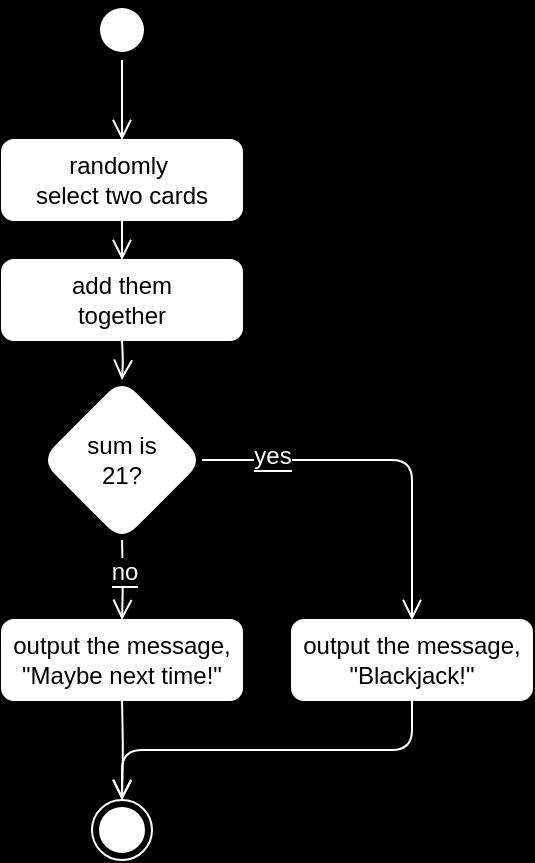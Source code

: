 <mxfile version="12.6.5" type="github" pages="3">
  <diagram id="_1fVs4M20D1coKY2X1Pj" name="two branches">
    <mxGraphModel dx="730" dy="468" grid="1" gridSize="10" guides="1" tooltips="1" connect="1" arrows="1" fold="1" page="1" pageScale="1" pageWidth="850" pageHeight="1100" background="#000000" math="0" shadow="0">
      <root>
        <mxCell id="0"/>
        <mxCell id="1" parent="0"/>
        <mxCell id="pVTbEaH8kbIopEJEwb4P-1" value="" style="ellipse;html=1;shape=startState;fillColor=#FFFFFF;strokeColor=none;" vertex="1" parent="1">
          <mxGeometry x="360" y="90" width="30" height="30" as="geometry"/>
        </mxCell>
        <mxCell id="pVTbEaH8kbIopEJEwb4P-2" value="" style="edgeStyle=orthogonalEdgeStyle;html=1;verticalAlign=bottom;endArrow=open;endSize=8;strokeColor=#FFFFFF;" edge="1" source="pVTbEaH8kbIopEJEwb4P-1" parent="1" target="pVTbEaH8kbIopEJEwb4P-8">
          <mxGeometry relative="1" as="geometry">
            <mxPoint x="375" y="180" as="targetPoint"/>
          </mxGeometry>
        </mxCell>
        <mxCell id="pVTbEaH8kbIopEJEwb4P-8" value="&lt;span style=&quot;white-space: normal&quot;&gt;randomly&amp;nbsp;&lt;/span&gt;&lt;br style=&quot;white-space: normal&quot;&gt;&lt;span style=&quot;white-space: normal&quot;&gt;select two cards&lt;/span&gt;" style="rounded=1;whiteSpace=wrap;html=1;strokeColor=#FFFFFF;fillColor=#FFFFFF;" vertex="1" parent="1">
          <mxGeometry x="315" y="160" width="120" height="40" as="geometry"/>
        </mxCell>
        <mxCell id="pVTbEaH8kbIopEJEwb4P-9" value="" style="edgeStyle=orthogonalEdgeStyle;html=1;verticalAlign=bottom;endArrow=open;endSize=8;strokeColor=#FFFFFF;" edge="1" parent="1" source="pVTbEaH8kbIopEJEwb4P-8" target="pVTbEaH8kbIopEJEwb4P-10">
          <mxGeometry relative="1" as="geometry">
            <mxPoint x="375" y="250" as="targetPoint"/>
            <mxPoint x="375" y="190" as="sourcePoint"/>
          </mxGeometry>
        </mxCell>
        <mxCell id="pVTbEaH8kbIopEJEwb4P-10" value="add them &lt;br&gt;together" style="rounded=1;whiteSpace=wrap;html=1;strokeColor=#FFFFFF;fillColor=#FFFFFF;" vertex="1" parent="1">
          <mxGeometry x="315" y="220" width="120" height="40" as="geometry"/>
        </mxCell>
        <mxCell id="pVTbEaH8kbIopEJEwb4P-11" value="sum is &lt;br&gt;21?" style="rhombus;whiteSpace=wrap;html=1;rounded=1;strokeColor=#FFFFFF;fillColor=#FFFFFF;" vertex="1" parent="1">
          <mxGeometry x="335" y="280" width="80" height="80" as="geometry"/>
        </mxCell>
        <mxCell id="pVTbEaH8kbIopEJEwb4P-12" value="" style="edgeStyle=orthogonalEdgeStyle;html=1;verticalAlign=bottom;endArrow=open;endSize=8;strokeColor=#FFFFFF;" edge="1" parent="1" target="pVTbEaH8kbIopEJEwb4P-11">
          <mxGeometry relative="1" as="geometry">
            <mxPoint x="385" y="230" as="targetPoint"/>
            <mxPoint x="375" y="260" as="sourcePoint"/>
          </mxGeometry>
        </mxCell>
        <mxCell id="pVTbEaH8kbIopEJEwb4P-13" value="output the message,&lt;br&gt;&quot;Blackjack!&quot;" style="rounded=1;whiteSpace=wrap;html=1;strokeColor=#FFFFFF;fillColor=#FFFFFF;" vertex="1" parent="1">
          <mxGeometry x="460" y="400" width="120" height="40" as="geometry"/>
        </mxCell>
        <mxCell id="pVTbEaH8kbIopEJEwb4P-14" value="output the message,&lt;br&gt;&quot;Maybe next time!&quot;" style="rounded=1;whiteSpace=wrap;html=1;strokeColor=#FFFFFF;fillColor=#FFFFFF;" vertex="1" parent="1">
          <mxGeometry x="315" y="400" width="120" height="40" as="geometry"/>
        </mxCell>
        <mxCell id="pVTbEaH8kbIopEJEwb4P-15" value="" style="edgeStyle=orthogonalEdgeStyle;html=1;verticalAlign=bottom;endArrow=open;endSize=8;strokeColor=#FFFFFF;" edge="1" parent="1" target="pVTbEaH8kbIopEJEwb4P-14">
          <mxGeometry relative="1" as="geometry">
            <mxPoint x="385" y="290" as="targetPoint"/>
            <mxPoint x="375" y="360" as="sourcePoint"/>
          </mxGeometry>
        </mxCell>
        <mxCell id="pVTbEaH8kbIopEJEwb4P-18" value="&lt;span style=&quot;color: rgb(255 , 255 , 255) ; background-color: rgb(0 , 0 , 0)&quot;&gt;no&lt;/span&gt;" style="text;html=1;align=center;verticalAlign=middle;resizable=0;points=[];labelBackgroundColor=#ffffff;" vertex="1" connectable="0" parent="pVTbEaH8kbIopEJEwb4P-15">
          <mxGeometry x="-0.2" y="-3" relative="1" as="geometry">
            <mxPoint x="3" as="offset"/>
          </mxGeometry>
        </mxCell>
        <mxCell id="pVTbEaH8kbIopEJEwb4P-16" value="" style="edgeStyle=orthogonalEdgeStyle;html=1;verticalAlign=bottom;endArrow=open;endSize=8;strokeColor=#FFFFFF;exitX=1;exitY=0.5;exitDx=0;exitDy=0;" edge="1" parent="1" source="pVTbEaH8kbIopEJEwb4P-11" target="pVTbEaH8kbIopEJEwb4P-13">
          <mxGeometry relative="1" as="geometry">
            <mxPoint x="385" y="410" as="targetPoint"/>
            <mxPoint x="385" y="370" as="sourcePoint"/>
          </mxGeometry>
        </mxCell>
        <mxCell id="pVTbEaH8kbIopEJEwb4P-17" value="&lt;font color=&quot;#ffffff&quot; style=&quot;background-color: rgb(0 , 0 , 0)&quot;&gt;yes&lt;/font&gt;" style="text;html=1;align=center;verticalAlign=middle;resizable=0;points=[];labelBackgroundColor=#ffffff;" vertex="1" connectable="0" parent="pVTbEaH8kbIopEJEwb4P-16">
          <mxGeometry x="-0.629" y="2" relative="1" as="geometry">
            <mxPoint as="offset"/>
          </mxGeometry>
        </mxCell>
        <mxCell id="pVTbEaH8kbIopEJEwb4P-19" value="" style="ellipse;html=1;shape=endState;fillColor=#FFFFFF;strokeColor=#FFFFFF;rounded=1;" vertex="1" parent="1">
          <mxGeometry x="360" y="490" width="30" height="30" as="geometry"/>
        </mxCell>
        <mxCell id="pVTbEaH8kbIopEJEwb4P-20" value="" style="edgeStyle=orthogonalEdgeStyle;html=1;verticalAlign=bottom;endArrow=open;endSize=8;strokeColor=#FFFFFF;" edge="1" parent="1" target="pVTbEaH8kbIopEJEwb4P-19">
          <mxGeometry relative="1" as="geometry">
            <mxPoint x="385" y="290" as="targetPoint"/>
            <mxPoint x="375" y="440" as="sourcePoint"/>
          </mxGeometry>
        </mxCell>
        <mxCell id="pVTbEaH8kbIopEJEwb4P-21" value="" style="edgeStyle=orthogonalEdgeStyle;html=1;verticalAlign=bottom;endArrow=open;endSize=8;strokeColor=#FFFFFF;exitX=0.5;exitY=1;exitDx=0;exitDy=0;entryX=0.5;entryY=0;entryDx=0;entryDy=0;" edge="1" parent="1" source="pVTbEaH8kbIopEJEwb4P-13" target="pVTbEaH8kbIopEJEwb4P-19">
          <mxGeometry relative="1" as="geometry">
            <mxPoint x="380" y="480" as="targetPoint"/>
            <mxPoint x="385" y="450" as="sourcePoint"/>
          </mxGeometry>
        </mxCell>
      </root>
    </mxGraphModel>
  </diagram>
  <diagram name="three branches" id="ktII-KEyv2T9Gr3D0SUw">
    <mxGraphModel dx="876" dy="561" grid="1" gridSize="10" guides="1" tooltips="1" connect="1" arrows="1" fold="1" page="1" pageScale="1" pageWidth="850" pageHeight="1100" background="#000000" math="0" shadow="0">
      <root>
        <mxCell id="Tv0k6ey0edBBT-jAxLhM-0"/>
        <mxCell id="Tv0k6ey0edBBT-jAxLhM-1" parent="Tv0k6ey0edBBT-jAxLhM-0"/>
        <mxCell id="Tv0k6ey0edBBT-jAxLhM-2" value="" style="ellipse;html=1;shape=startState;fillColor=#FFFFFF;strokeColor=none;" vertex="1" parent="Tv0k6ey0edBBT-jAxLhM-1">
          <mxGeometry x="360" y="90" width="30" height="30" as="geometry"/>
        </mxCell>
        <mxCell id="Tv0k6ey0edBBT-jAxLhM-3" value="" style="edgeStyle=orthogonalEdgeStyle;html=1;verticalAlign=bottom;endArrow=open;endSize=8;strokeColor=#FFFFFF;" edge="1" parent="Tv0k6ey0edBBT-jAxLhM-1" source="Tv0k6ey0edBBT-jAxLhM-2" target="Tv0k6ey0edBBT-jAxLhM-4">
          <mxGeometry relative="1" as="geometry">
            <mxPoint x="375" y="180" as="targetPoint"/>
          </mxGeometry>
        </mxCell>
        <mxCell id="Tv0k6ey0edBBT-jAxLhM-4" value="&lt;span style=&quot;white-space: normal&quot;&gt;randomly&amp;nbsp;&lt;/span&gt;&lt;br style=&quot;white-space: normal&quot;&gt;&lt;span style=&quot;white-space: normal&quot;&gt;select two cards&lt;/span&gt;" style="rounded=1;whiteSpace=wrap;html=1;strokeColor=#FFFFFF;fillColor=#FFFFFF;" vertex="1" parent="Tv0k6ey0edBBT-jAxLhM-1">
          <mxGeometry x="315" y="160" width="120" height="40" as="geometry"/>
        </mxCell>
        <mxCell id="Tv0k6ey0edBBT-jAxLhM-5" value="" style="edgeStyle=orthogonalEdgeStyle;html=1;verticalAlign=bottom;endArrow=open;endSize=8;strokeColor=#FFFFFF;" edge="1" parent="Tv0k6ey0edBBT-jAxLhM-1" source="Tv0k6ey0edBBT-jAxLhM-4" target="Tv0k6ey0edBBT-jAxLhM-6">
          <mxGeometry relative="1" as="geometry">
            <mxPoint x="375" y="250" as="targetPoint"/>
            <mxPoint x="375" y="190" as="sourcePoint"/>
          </mxGeometry>
        </mxCell>
        <mxCell id="Tv0k6ey0edBBT-jAxLhM-6" value="add them &lt;br&gt;together" style="rounded=1;whiteSpace=wrap;html=1;strokeColor=#FFFFFF;fillColor=#FFFFFF;" vertex="1" parent="Tv0k6ey0edBBT-jAxLhM-1">
          <mxGeometry x="315" y="220" width="120" height="40" as="geometry"/>
        </mxCell>
        <mxCell id="Tv0k6ey0edBBT-jAxLhM-7" value="both cards&lt;br&gt;are ones?" style="rhombus;whiteSpace=wrap;html=1;rounded=1;strokeColor=#FFFFFF;fillColor=#FFFFFF;" vertex="1" parent="Tv0k6ey0edBBT-jAxLhM-1">
          <mxGeometry x="334" y="380" width="80" height="80" as="geometry"/>
        </mxCell>
        <mxCell id="Tv0k6ey0edBBT-jAxLhM-8" value="" style="edgeStyle=orthogonalEdgeStyle;html=1;verticalAlign=bottom;endArrow=open;endSize=8;strokeColor=#FFFFFF;exitX=0.475;exitY=0.925;exitDx=0;exitDy=0;exitPerimeter=0;" edge="1" parent="Tv0k6ey0edBBT-jAxLhM-1" target="Tv0k6ey0edBBT-jAxLhM-7" source="Tv0k6ey0edBBT-jAxLhM-18">
          <mxGeometry relative="1" as="geometry">
            <mxPoint x="385" y="230" as="targetPoint"/>
            <mxPoint x="375" y="260" as="sourcePoint"/>
          </mxGeometry>
        </mxCell>
        <mxCell id="Tv0k6ey0edBBT-jAxLhM-9" value="output the message,&lt;br&gt;&quot;Snake eyes!&quot;" style="rounded=1;whiteSpace=wrap;html=1;strokeColor=#FFFFFF;fillColor=#FFFFFF;" vertex="1" parent="Tv0k6ey0edBBT-jAxLhM-1">
          <mxGeometry x="460" y="500" width="120" height="40" as="geometry"/>
        </mxCell>
        <mxCell id="Tv0k6ey0edBBT-jAxLhM-10" value="output the message,&lt;br&gt;&quot;Maybe next time!&quot;" style="rounded=1;whiteSpace=wrap;html=1;strokeColor=#FFFFFF;fillColor=#FFFFFF;" vertex="1" parent="Tv0k6ey0edBBT-jAxLhM-1">
          <mxGeometry x="315" y="500" width="120" height="40" as="geometry"/>
        </mxCell>
        <mxCell id="Tv0k6ey0edBBT-jAxLhM-11" value="" style="edgeStyle=orthogonalEdgeStyle;html=1;verticalAlign=bottom;endArrow=open;endSize=8;strokeColor=#FFFFFF;" edge="1" parent="Tv0k6ey0edBBT-jAxLhM-1" target="Tv0k6ey0edBBT-jAxLhM-10">
          <mxGeometry relative="1" as="geometry">
            <mxPoint x="385" y="390" as="targetPoint"/>
            <mxPoint x="375" y="460" as="sourcePoint"/>
          </mxGeometry>
        </mxCell>
        <mxCell id="Tv0k6ey0edBBT-jAxLhM-12" value="&lt;span style=&quot;color: rgb(255 , 255 , 255) ; background-color: rgb(0 , 0 , 0)&quot;&gt;no&lt;/span&gt;" style="text;html=1;align=center;verticalAlign=middle;resizable=0;points=[];labelBackgroundColor=#ffffff;" vertex="1" connectable="0" parent="Tv0k6ey0edBBT-jAxLhM-11">
          <mxGeometry x="-0.2" y="-3" relative="1" as="geometry">
            <mxPoint x="3" as="offset"/>
          </mxGeometry>
        </mxCell>
        <mxCell id="Tv0k6ey0edBBT-jAxLhM-13" value="" style="edgeStyle=orthogonalEdgeStyle;html=1;verticalAlign=bottom;endArrow=open;endSize=8;strokeColor=#FFFFFF;exitX=1;exitY=0.5;exitDx=0;exitDy=0;" edge="1" parent="Tv0k6ey0edBBT-jAxLhM-1" source="Tv0k6ey0edBBT-jAxLhM-7" target="Tv0k6ey0edBBT-jAxLhM-9">
          <mxGeometry relative="1" as="geometry">
            <mxPoint x="385" y="510" as="targetPoint"/>
            <mxPoint x="385" y="470" as="sourcePoint"/>
          </mxGeometry>
        </mxCell>
        <mxCell id="Tv0k6ey0edBBT-jAxLhM-14" value="&lt;font color=&quot;#ffffff&quot; style=&quot;background-color: rgb(0 , 0 , 0)&quot;&gt;yes&lt;/font&gt;" style="text;html=1;align=center;verticalAlign=middle;resizable=0;points=[];labelBackgroundColor=#ffffff;" vertex="1" connectable="0" parent="Tv0k6ey0edBBT-jAxLhM-13">
          <mxGeometry x="-0.629" y="2" relative="1" as="geometry">
            <mxPoint as="offset"/>
          </mxGeometry>
        </mxCell>
        <mxCell id="Tv0k6ey0edBBT-jAxLhM-15" value="" style="ellipse;html=1;shape=endState;fillColor=#FFFFFF;strokeColor=#FFFFFF;rounded=1;" vertex="1" parent="Tv0k6ey0edBBT-jAxLhM-1">
          <mxGeometry x="360" y="590" width="30" height="30" as="geometry"/>
        </mxCell>
        <mxCell id="Tv0k6ey0edBBT-jAxLhM-16" value="" style="edgeStyle=orthogonalEdgeStyle;html=1;verticalAlign=bottom;endArrow=open;endSize=8;strokeColor=#FFFFFF;" edge="1" parent="Tv0k6ey0edBBT-jAxLhM-1" target="Tv0k6ey0edBBT-jAxLhM-15">
          <mxGeometry relative="1" as="geometry">
            <mxPoint x="385" y="390" as="targetPoint"/>
            <mxPoint x="375" y="540" as="sourcePoint"/>
          </mxGeometry>
        </mxCell>
        <mxCell id="Tv0k6ey0edBBT-jAxLhM-17" value="" style="edgeStyle=orthogonalEdgeStyle;html=1;verticalAlign=bottom;endArrow=open;endSize=8;strokeColor=#FFFFFF;exitX=0.5;exitY=1;exitDx=0;exitDy=0;entryX=0.5;entryY=0;entryDx=0;entryDy=0;" edge="1" parent="Tv0k6ey0edBBT-jAxLhM-1" source="Tv0k6ey0edBBT-jAxLhM-9" target="Tv0k6ey0edBBT-jAxLhM-15">
          <mxGeometry relative="1" as="geometry">
            <mxPoint x="380" y="580" as="targetPoint"/>
            <mxPoint x="385" y="550" as="sourcePoint"/>
            <Array as="points">
              <mxPoint x="520" y="570"/>
              <mxPoint x="375" y="570"/>
            </Array>
          </mxGeometry>
        </mxCell>
        <mxCell id="Tv0k6ey0edBBT-jAxLhM-18" value="sum is&lt;br&gt;21?" style="rhombus;whiteSpace=wrap;html=1;rounded=1;strokeColor=#FFFFFF;fillColor=#FFFFFF;" vertex="1" parent="Tv0k6ey0edBBT-jAxLhM-1">
          <mxGeometry x="335" y="277" width="80" height="80" as="geometry"/>
        </mxCell>
        <mxCell id="Tv0k6ey0edBBT-jAxLhM-19" value="" style="edgeStyle=orthogonalEdgeStyle;html=1;verticalAlign=bottom;endArrow=open;endSize=8;strokeColor=#FFFFFF;" edge="1" parent="Tv0k6ey0edBBT-jAxLhM-1" target="Tv0k6ey0edBBT-jAxLhM-18">
          <mxGeometry relative="1" as="geometry">
            <mxPoint x="385" y="230" as="targetPoint"/>
            <mxPoint x="375" y="260" as="sourcePoint"/>
          </mxGeometry>
        </mxCell>
        <mxCell id="Tv0k6ey0edBBT-jAxLhM-20" value="output the message,&lt;br&gt;&quot;Blackjack!&quot;" style="rounded=1;whiteSpace=wrap;html=1;strokeColor=#FFFFFF;fillColor=#FFFFFF;" vertex="1" parent="Tv0k6ey0edBBT-jAxLhM-1">
          <mxGeometry x="600" y="500" width="120" height="40" as="geometry"/>
        </mxCell>
        <mxCell id="Tv0k6ey0edBBT-jAxLhM-21" value="" style="edgeStyle=orthogonalEdgeStyle;html=1;verticalAlign=bottom;endArrow=open;endSize=8;strokeColor=#FFFFFF;" edge="1" parent="Tv0k6ey0edBBT-jAxLhM-1" target="Tv0k6ey0edBBT-jAxLhM-20" source="Tv0k6ey0edBBT-jAxLhM-18">
          <mxGeometry relative="1" as="geometry">
            <mxPoint x="460" y="410" as="targetPoint"/>
            <mxPoint x="489" y="320" as="sourcePoint"/>
          </mxGeometry>
        </mxCell>
        <mxCell id="Tv0k6ey0edBBT-jAxLhM-22" value="&lt;font color=&quot;#ffffff&quot; style=&quot;background-color: rgb(0 , 0 , 0)&quot;&gt;yes&lt;/font&gt;" style="text;html=1;align=center;verticalAlign=middle;resizable=0;points=[];labelBackgroundColor=#ffffff;" vertex="1" connectable="0" parent="Tv0k6ey0edBBT-jAxLhM-21">
          <mxGeometry x="-0.629" y="2" relative="1" as="geometry">
            <mxPoint as="offset"/>
          </mxGeometry>
        </mxCell>
        <mxCell id="Tv0k6ey0edBBT-jAxLhM-23" value="" style="edgeStyle=orthogonalEdgeStyle;html=1;verticalAlign=bottom;endArrow=open;endSize=8;strokeColor=#FFFFFF;exitX=0.5;exitY=1;exitDx=0;exitDy=0;" edge="1" parent="Tv0k6ey0edBBT-jAxLhM-1" source="Tv0k6ey0edBBT-jAxLhM-20" target="Tv0k6ey0edBBT-jAxLhM-15">
          <mxGeometry relative="1" as="geometry">
            <mxPoint x="450" y="490" as="targetPoint"/>
            <mxPoint x="460" y="450" as="sourcePoint"/>
            <Array as="points">
              <mxPoint x="660" y="570"/>
              <mxPoint x="375" y="570"/>
            </Array>
          </mxGeometry>
        </mxCell>
        <mxCell id="Tv0k6ey0edBBT-jAxLhM-24" value="&lt;span style=&quot;color: rgb(255 , 255 , 255) ; background-color: rgb(0 , 0 , 0)&quot;&gt;no&lt;/span&gt;" style="text;html=1;align=center;verticalAlign=middle;resizable=0;points=[];labelBackgroundColor=#ffffff;" vertex="1" connectable="0" parent="Tv0k6ey0edBBT-jAxLhM-1">
          <mxGeometry x="370" y="364" as="geometry">
            <mxPoint x="17" y="-3" as="offset"/>
          </mxGeometry>
        </mxCell>
      </root>
    </mxGraphModel>
  </diagram>
  <diagram name="switch case" id="CEmwsn7llhpKLcxSw8F1">
    <mxGraphModel dx="876" dy="561" grid="1" gridSize="10" guides="1" tooltips="1" connect="1" arrows="1" fold="1" page="1" pageScale="1" pageWidth="850" pageHeight="1100" background="#000000" math="0" shadow="0">
      <root>
        <mxCell id="wZCCe9UmqCtgZZKfChvw-0"/>
        <mxCell id="wZCCe9UmqCtgZZKfChvw-1" parent="wZCCe9UmqCtgZZKfChvw-0"/>
        <mxCell id="wZCCe9UmqCtgZZKfChvw-2" value="" style="ellipse;html=1;shape=startState;fillColor=#FFFFFF;strokeColor=none;" vertex="1" parent="wZCCe9UmqCtgZZKfChvw-1">
          <mxGeometry x="360" y="90" width="30" height="30" as="geometry"/>
        </mxCell>
        <mxCell id="wZCCe9UmqCtgZZKfChvw-3" value="" style="edgeStyle=orthogonalEdgeStyle;html=1;verticalAlign=bottom;endArrow=open;endSize=8;strokeColor=#FFFFFF;" edge="1" parent="wZCCe9UmqCtgZZKfChvw-1" source="wZCCe9UmqCtgZZKfChvw-2" target="wZCCe9UmqCtgZZKfChvw-4">
          <mxGeometry relative="1" as="geometry">
            <mxPoint x="375" y="180" as="targetPoint"/>
          </mxGeometry>
        </mxCell>
        <mxCell id="wZCCe9UmqCtgZZKfChvw-4" value="ask user what the weather is today" style="rounded=1;whiteSpace=wrap;html=1;strokeColor=#FFFFFF;fillColor=#FFFFFF;" vertex="1" parent="wZCCe9UmqCtgZZKfChvw-1">
          <mxGeometry x="315" y="130" width="120" height="40" as="geometry"/>
        </mxCell>
        <mxCell id="wZCCe9UmqCtgZZKfChvw-7" value="is it &lt;br style=&quot;font-size: 10px;&quot;&gt;raining?" style="rhombus;whiteSpace=wrap;html=1;rounded=1;strokeColor=#FFFFFF;fillColor=#FFFFFF;fontSize=10;" vertex="1" parent="wZCCe9UmqCtgZZKfChvw-1">
          <mxGeometry x="342.5" y="183" width="65" height="65" as="geometry"/>
        </mxCell>
        <mxCell id="wZCCe9UmqCtgZZKfChvw-8" value="" style="edgeStyle=orthogonalEdgeStyle;html=1;verticalAlign=bottom;endArrow=open;endSize=8;strokeColor=#FFFFFF;" edge="1" parent="wZCCe9UmqCtgZZKfChvw-1" target="wZCCe9UmqCtgZZKfChvw-7" source="wZCCe9UmqCtgZZKfChvw-4">
          <mxGeometry relative="1" as="geometry">
            <mxPoint x="385" y="200" as="targetPoint"/>
            <mxPoint x="375" y="230" as="sourcePoint"/>
          </mxGeometry>
        </mxCell>
        <mxCell id="wZCCe9UmqCtgZZKfChvw-9" value="output the message,&lt;br&gt;&quot;Take an umbrella!&quot;" style="rounded=1;whiteSpace=wrap;html=1;strokeColor=#FFFFFF;fillColor=#FFFFFF;" vertex="1" parent="wZCCe9UmqCtgZZKfChvw-1">
          <mxGeometry x="460" y="420" width="120" height="40" as="geometry"/>
        </mxCell>
        <mxCell id="wZCCe9UmqCtgZZKfChvw-10" value="output the message,&lt;br&gt;&quot;Maybe next time!&quot;" style="rounded=1;whiteSpace=wrap;html=1;strokeColor=#FFFFFF;fillColor=#FFFFFF;" vertex="1" parent="wZCCe9UmqCtgZZKfChvw-1">
          <mxGeometry x="315" y="420" width="120" height="40" as="geometry"/>
        </mxCell>
        <mxCell id="wZCCe9UmqCtgZZKfChvw-11" value="" style="edgeStyle=orthogonalEdgeStyle;html=1;verticalAlign=bottom;endArrow=open;endSize=8;strokeColor=#FFFFFF;" edge="1" parent="wZCCe9UmqCtgZZKfChvw-1" target="wZCCe9UmqCtgZZKfChvw-10" source="wZCCe9UmqCtgZZKfChvw-26">
          <mxGeometry relative="1" as="geometry">
            <mxPoint x="385" y="260" as="targetPoint"/>
            <mxPoint x="375" y="330" as="sourcePoint"/>
          </mxGeometry>
        </mxCell>
        <mxCell id="wZCCe9UmqCtgZZKfChvw-12" value="&lt;span style=&quot;color: rgb(255 , 255 , 255) ; background-color: rgb(0 , 0 , 0)&quot;&gt;no&lt;/span&gt;" style="text;html=1;align=center;verticalAlign=middle;resizable=0;points=[];labelBackgroundColor=#ffffff;" vertex="1" connectable="0" parent="wZCCe9UmqCtgZZKfChvw-11">
          <mxGeometry x="-0.2" y="-3" relative="1" as="geometry">
            <mxPoint x="13" y="-82" as="offset"/>
          </mxGeometry>
        </mxCell>
        <mxCell id="wZCCe9UmqCtgZZKfChvw-13" value="" style="edgeStyle=orthogonalEdgeStyle;html=1;verticalAlign=bottom;endArrow=open;endSize=8;strokeColor=#FFFFFF;exitX=1;exitY=0.5;exitDx=0;exitDy=0;" edge="1" parent="wZCCe9UmqCtgZZKfChvw-1" source="wZCCe9UmqCtgZZKfChvw-7" target="wZCCe9UmqCtgZZKfChvw-9">
          <mxGeometry relative="1" as="geometry">
            <mxPoint x="385" y="380" as="targetPoint"/>
            <mxPoint x="385" y="340" as="sourcePoint"/>
          </mxGeometry>
        </mxCell>
        <mxCell id="wZCCe9UmqCtgZZKfChvw-14" value="&lt;font color=&quot;#ffffff&quot; style=&quot;background-color: rgb(0 , 0 , 0)&quot;&gt;yes&lt;/font&gt;" style="text;html=1;align=center;verticalAlign=middle;resizable=0;points=[];labelBackgroundColor=#ffffff;" vertex="1" connectable="0" parent="wZCCe9UmqCtgZZKfChvw-13">
          <mxGeometry x="-0.629" y="2" relative="1" as="geometry">
            <mxPoint as="offset"/>
          </mxGeometry>
        </mxCell>
        <mxCell id="wZCCe9UmqCtgZZKfChvw-15" value="" style="ellipse;html=1;shape=endState;fillColor=#FFFFFF;strokeColor=#FFFFFF;rounded=1;" vertex="1" parent="wZCCe9UmqCtgZZKfChvw-1">
          <mxGeometry x="360" y="490" width="30" height="30" as="geometry"/>
        </mxCell>
        <mxCell id="wZCCe9UmqCtgZZKfChvw-16" value="" style="edgeStyle=orthogonalEdgeStyle;html=1;verticalAlign=bottom;endArrow=open;endSize=8;strokeColor=#FFFFFF;" edge="1" parent="wZCCe9UmqCtgZZKfChvw-1" target="wZCCe9UmqCtgZZKfChvw-15">
          <mxGeometry relative="1" as="geometry">
            <mxPoint x="385" y="290" as="targetPoint"/>
            <mxPoint x="375" y="440" as="sourcePoint"/>
          </mxGeometry>
        </mxCell>
        <mxCell id="wZCCe9UmqCtgZZKfChvw-17" value="" style="edgeStyle=orthogonalEdgeStyle;html=1;verticalAlign=bottom;endArrow=open;endSize=8;strokeColor=#FFFFFF;exitX=0.5;exitY=1;exitDx=0;exitDy=0;entryX=0.5;entryY=0;entryDx=0;entryDy=0;" edge="1" parent="wZCCe9UmqCtgZZKfChvw-1" source="wZCCe9UmqCtgZZKfChvw-9" target="wZCCe9UmqCtgZZKfChvw-15">
          <mxGeometry relative="1" as="geometry">
            <mxPoint x="380" y="480" as="targetPoint"/>
            <mxPoint x="385" y="450" as="sourcePoint"/>
          </mxGeometry>
        </mxCell>
        <mxCell id="wZCCe9UmqCtgZZKfChvw-25" value="" style="edgeStyle=orthogonalEdgeStyle;rounded=0;orthogonalLoop=1;jettySize=auto;html=1;strokeColor=#FFFFFF;fontSize=10;fontColor=#FFFFFF;entryX=0.5;entryY=0;entryDx=0;entryDy=0;" edge="1" parent="wZCCe9UmqCtgZZKfChvw-1" source="wZCCe9UmqCtgZZKfChvw-18" target="wZCCe9UmqCtgZZKfChvw-26">
          <mxGeometry relative="1" as="geometry">
            <mxPoint x="375" y="408" as="targetPoint"/>
          </mxGeometry>
        </mxCell>
        <mxCell id="wZCCe9UmqCtgZZKfChvw-18" value="is it &lt;br style=&quot;font-size: 10px&quot;&gt;very&amp;nbsp;&lt;br style=&quot;font-size: 10px&quot;&gt;sunny?" style="rhombus;whiteSpace=wrap;html=1;rounded=1;strokeColor=#FFFFFF;fillColor=#FFFFFF;fontSize=10;" vertex="1" parent="wZCCe9UmqCtgZZKfChvw-1">
          <mxGeometry x="342.5" y="263" width="65" height="65" as="geometry"/>
        </mxCell>
        <mxCell id="wZCCe9UmqCtgZZKfChvw-19" value="" style="edgeStyle=orthogonalEdgeStyle;html=1;verticalAlign=bottom;endArrow=open;endSize=8;strokeColor=#FFFFFF;" edge="1" parent="wZCCe9UmqCtgZZKfChvw-1" target="wZCCe9UmqCtgZZKfChvw-18" source="wZCCe9UmqCtgZZKfChvw-7">
          <mxGeometry relative="1" as="geometry">
            <mxPoint x="385" y="300" as="targetPoint"/>
            <mxPoint x="375" y="270" as="sourcePoint"/>
          </mxGeometry>
        </mxCell>
        <mxCell id="wZCCe9UmqCtgZZKfChvw-20" value="" style="edgeStyle=orthogonalEdgeStyle;html=1;verticalAlign=bottom;endArrow=open;endSize=8;strokeColor=#FFFFFF;" edge="1" parent="wZCCe9UmqCtgZZKfChvw-1" source="wZCCe9UmqCtgZZKfChvw-18" target="wZCCe9UmqCtgZZKfChvw-9">
          <mxGeometry relative="1" as="geometry">
            <mxPoint x="520" y="380" as="targetPoint"/>
            <mxPoint x="425" y="240" as="sourcePoint"/>
          </mxGeometry>
        </mxCell>
        <mxCell id="wZCCe9UmqCtgZZKfChvw-21" value="&lt;font color=&quot;#ffffff&quot; style=&quot;background-color: rgb(0 , 0 , 0)&quot;&gt;yes&lt;/font&gt;" style="text;html=1;align=center;verticalAlign=middle;resizable=0;points=[];labelBackgroundColor=#ffffff;" vertex="1" connectable="0" parent="wZCCe9UmqCtgZZKfChvw-20">
          <mxGeometry x="-0.629" y="2" relative="1" as="geometry">
            <mxPoint x="15.5" y="2" as="offset"/>
          </mxGeometry>
        </mxCell>
        <mxCell id="wZCCe9UmqCtgZZKfChvw-23" value="&lt;span style=&quot;color: rgb(255 , 255 , 255) ; background-color: rgb(0 , 0 , 0)&quot;&gt;no&lt;/span&gt;" style="text;html=1;align=center;verticalAlign=middle;resizable=0;points=[];labelBackgroundColor=#ffffff;" vertex="1" connectable="0" parent="wZCCe9UmqCtgZZKfChvw-1">
          <mxGeometry x="390" y="254" as="geometry">
            <mxPoint x="3" as="offset"/>
          </mxGeometry>
        </mxCell>
        <mxCell id="wZCCe9UmqCtgZZKfChvw-26" value="is it &lt;br&gt;snowing?" style="rhombus;whiteSpace=wrap;html=1;rounded=1;strokeColor=#FFFFFF;fillColor=#FFFFFF;fontSize=10;" vertex="1" parent="wZCCe9UmqCtgZZKfChvw-1">
          <mxGeometry x="342.5" y="340" width="65" height="65" as="geometry"/>
        </mxCell>
        <mxCell id="wZCCe9UmqCtgZZKfChvw-27" value="output the message,&lt;br&gt;&quot;Wear a hat!&quot;" style="rounded=1;whiteSpace=wrap;html=1;strokeColor=#FFFFFF;fillColor=#FFFFFF;" vertex="1" parent="wZCCe9UmqCtgZZKfChvw-1">
          <mxGeometry x="180" y="420" width="120" height="40" as="geometry"/>
        </mxCell>
        <mxCell id="wZCCe9UmqCtgZZKfChvw-28" value="" style="edgeStyle=orthogonalEdgeStyle;html=1;verticalAlign=bottom;endArrow=open;endSize=8;strokeColor=#FFFFFF;exitX=0.5;exitY=1;exitDx=0;exitDy=0;entryX=0.5;entryY=0;entryDx=0;entryDy=0;" edge="1" parent="wZCCe9UmqCtgZZKfChvw-1" source="wZCCe9UmqCtgZZKfChvw-27" target="wZCCe9UmqCtgZZKfChvw-15">
          <mxGeometry relative="1" as="geometry">
            <mxPoint x="385" y="500" as="targetPoint"/>
            <mxPoint x="530" y="470" as="sourcePoint"/>
          </mxGeometry>
        </mxCell>
        <mxCell id="wZCCe9UmqCtgZZKfChvw-29" value="" style="edgeStyle=orthogonalEdgeStyle;html=1;verticalAlign=bottom;endArrow=open;endSize=8;strokeColor=#FFFFFF;exitX=0;exitY=0.5;exitDx=0;exitDy=0;" edge="1" parent="wZCCe9UmqCtgZZKfChvw-1" source="wZCCe9UmqCtgZZKfChvw-26" target="wZCCe9UmqCtgZZKfChvw-27">
          <mxGeometry relative="1" as="geometry">
            <mxPoint x="530" y="430" as="targetPoint"/>
            <mxPoint x="417.5" y="305.5" as="sourcePoint"/>
          </mxGeometry>
        </mxCell>
        <mxCell id="wZCCe9UmqCtgZZKfChvw-30" value="&lt;font color=&quot;#ffffff&quot; style=&quot;background-color: rgb(0 , 0 , 0)&quot;&gt;yes&lt;/font&gt;" style="text;html=1;align=center;verticalAlign=middle;resizable=0;points=[];labelBackgroundColor=#ffffff;" vertex="1" connectable="0" parent="wZCCe9UmqCtgZZKfChvw-29">
          <mxGeometry x="-0.629" y="2" relative="1" as="geometry">
            <mxPoint x="-24.5" y="-2" as="offset"/>
          </mxGeometry>
        </mxCell>
      </root>
    </mxGraphModel>
  </diagram>
</mxfile>
